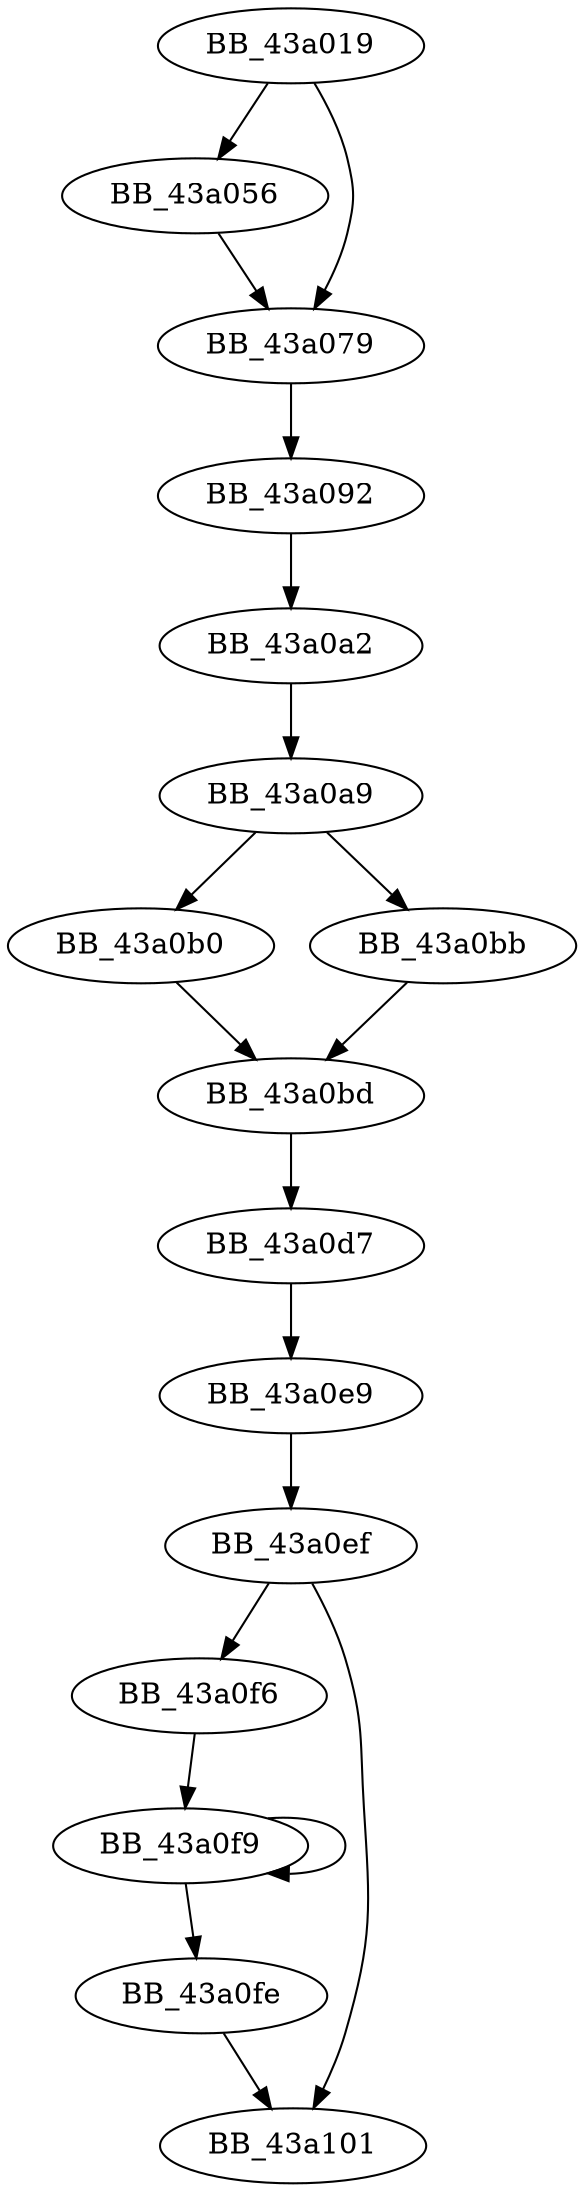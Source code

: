 DiGraph unknown_libname_53{
BB_43a019->BB_43a056
BB_43a019->BB_43a079
BB_43a056->BB_43a079
BB_43a079->BB_43a092
BB_43a092->BB_43a0a2
BB_43a0a2->BB_43a0a9
BB_43a0a9->BB_43a0b0
BB_43a0a9->BB_43a0bb
BB_43a0b0->BB_43a0bd
BB_43a0bb->BB_43a0bd
BB_43a0bd->BB_43a0d7
BB_43a0d7->BB_43a0e9
BB_43a0e9->BB_43a0ef
BB_43a0ef->BB_43a0f6
BB_43a0ef->BB_43a101
BB_43a0f6->BB_43a0f9
BB_43a0f9->BB_43a0f9
BB_43a0f9->BB_43a0fe
BB_43a0fe->BB_43a101
}
